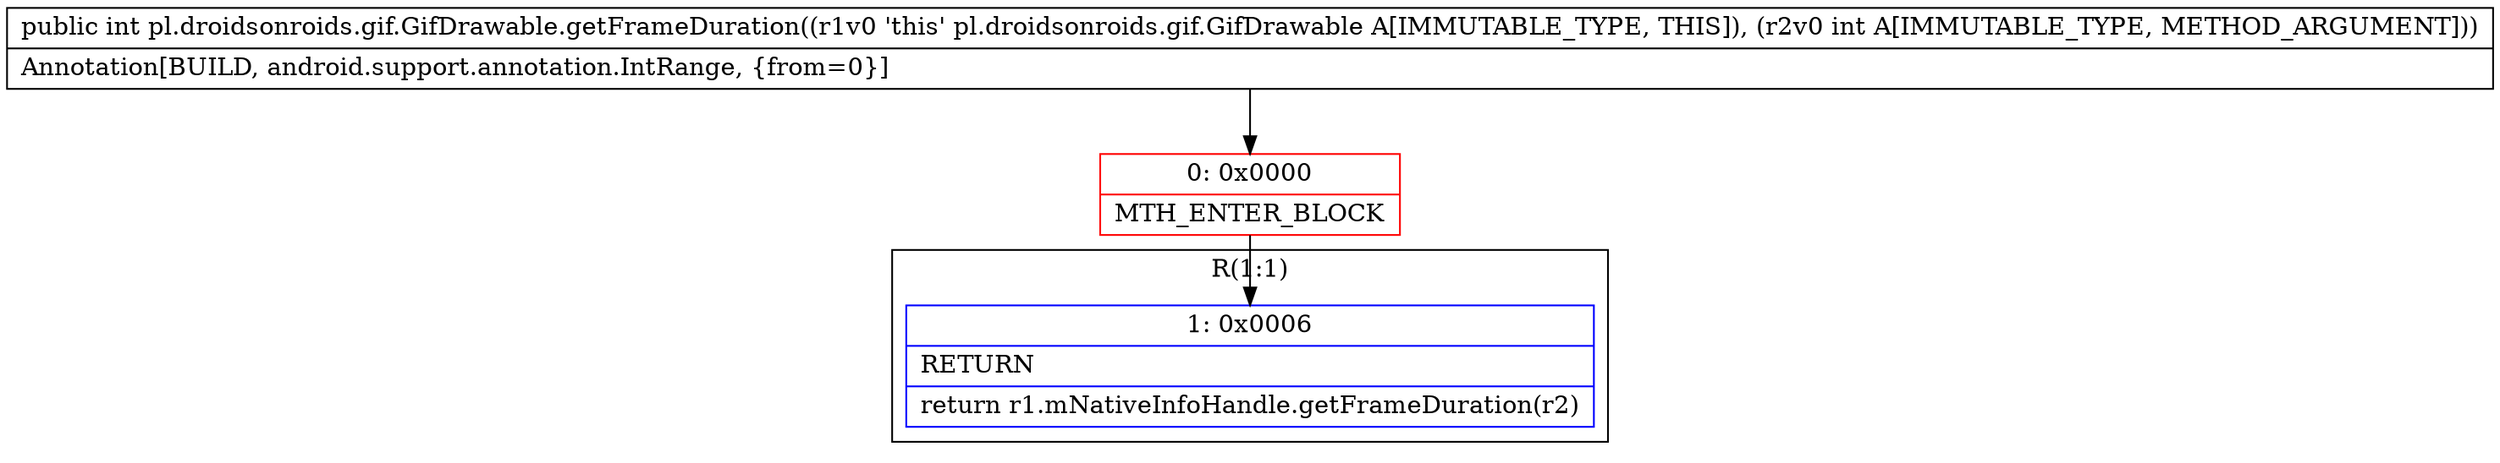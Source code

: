 digraph "CFG forpl.droidsonroids.gif.GifDrawable.getFrameDuration(I)I" {
subgraph cluster_Region_991246558 {
label = "R(1:1)";
node [shape=record,color=blue];
Node_1 [shape=record,label="{1\:\ 0x0006|RETURN\l|return r1.mNativeInfoHandle.getFrameDuration(r2)\l}"];
}
Node_0 [shape=record,color=red,label="{0\:\ 0x0000|MTH_ENTER_BLOCK\l}"];
MethodNode[shape=record,label="{public int pl.droidsonroids.gif.GifDrawable.getFrameDuration((r1v0 'this' pl.droidsonroids.gif.GifDrawable A[IMMUTABLE_TYPE, THIS]), (r2v0 int A[IMMUTABLE_TYPE, METHOD_ARGUMENT]))  | Annotation[BUILD, android.support.annotation.IntRange, \{from=0\}]\l}"];
MethodNode -> Node_0;
Node_0 -> Node_1;
}

